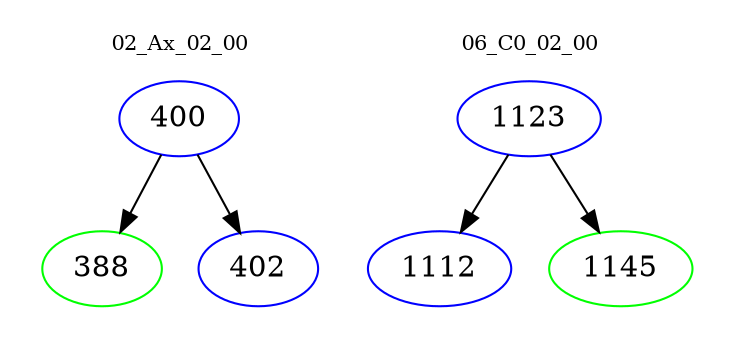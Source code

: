 digraph{
subgraph cluster_0 {
color = white
label = "02_Ax_02_00";
fontsize=10;
T0_400 [label="400", color="blue"]
T0_400 -> T0_388 [color="black"]
T0_388 [label="388", color="green"]
T0_400 -> T0_402 [color="black"]
T0_402 [label="402", color="blue"]
}
subgraph cluster_1 {
color = white
label = "06_C0_02_00";
fontsize=10;
T1_1123 [label="1123", color="blue"]
T1_1123 -> T1_1112 [color="black"]
T1_1112 [label="1112", color="blue"]
T1_1123 -> T1_1145 [color="black"]
T1_1145 [label="1145", color="green"]
}
}
